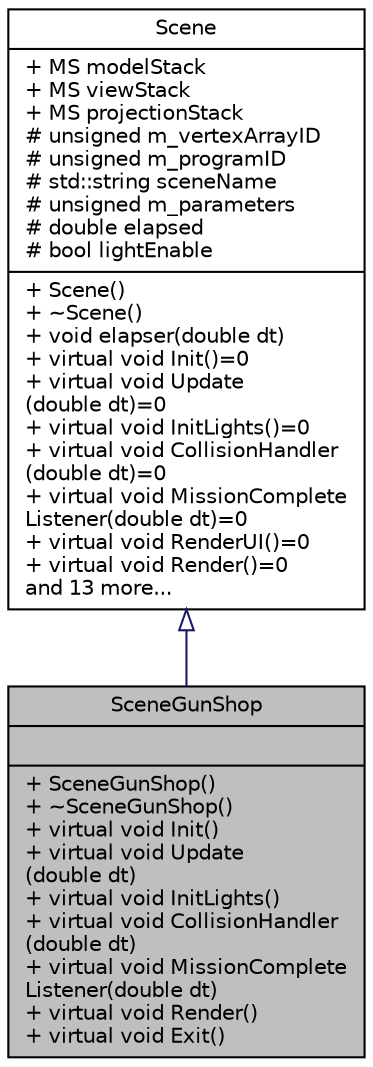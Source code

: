 digraph "SceneGunShop"
{
 // LATEX_PDF_SIZE
  edge [fontname="Helvetica",fontsize="10",labelfontname="Helvetica",labelfontsize="10"];
  node [fontname="Helvetica",fontsize="10",shape=record];
  Node1 [label="{SceneGunShop\n||+  SceneGunShop()\l+  ~SceneGunShop()\l+ virtual void Init()\l+ virtual void Update\l(double dt)\l+ virtual void InitLights()\l+ virtual void CollisionHandler\l(double dt)\l+ virtual void MissionComplete\lListener(double dt)\l+ virtual void Render()\l+ virtual void Exit()\l}",height=0.2,width=0.4,color="black", fillcolor="grey75", style="filled", fontcolor="black",tooltip="Gun Shop Scene in our Game to purchase Guns."];
  Node2 -> Node1 [dir="back",color="midnightblue",fontsize="10",style="solid",arrowtail="onormal"];
  Node2 [label="{Scene\n|+ MS modelStack\l+ MS viewStack\l+ MS projectionStack\l# unsigned m_vertexArrayID\l# unsigned m_programID\l# std::string sceneName\l# unsigned m_parameters\l# double elapsed\l# bool lightEnable\l|+  Scene()\l+  ~Scene()\l+ void elapser(double dt)\l+ virtual void Init()=0\l+ virtual void Update\l(double dt)=0\l+ virtual void InitLights()=0\l+ virtual void CollisionHandler\l(double dt)=0\l+ virtual void MissionComplete\lListener(double dt)=0\l+ virtual void RenderUI()=0\l+ virtual void Render()=0\land 13 more...\l}",height=0.2,width=0.4,color="black", fillcolor="white", style="filled",URL="$class_scene.html",tooltip="Abstract Class of Scenes, used to remove repeate codes from Individual Scenes and make it simpler to ..."];
}
